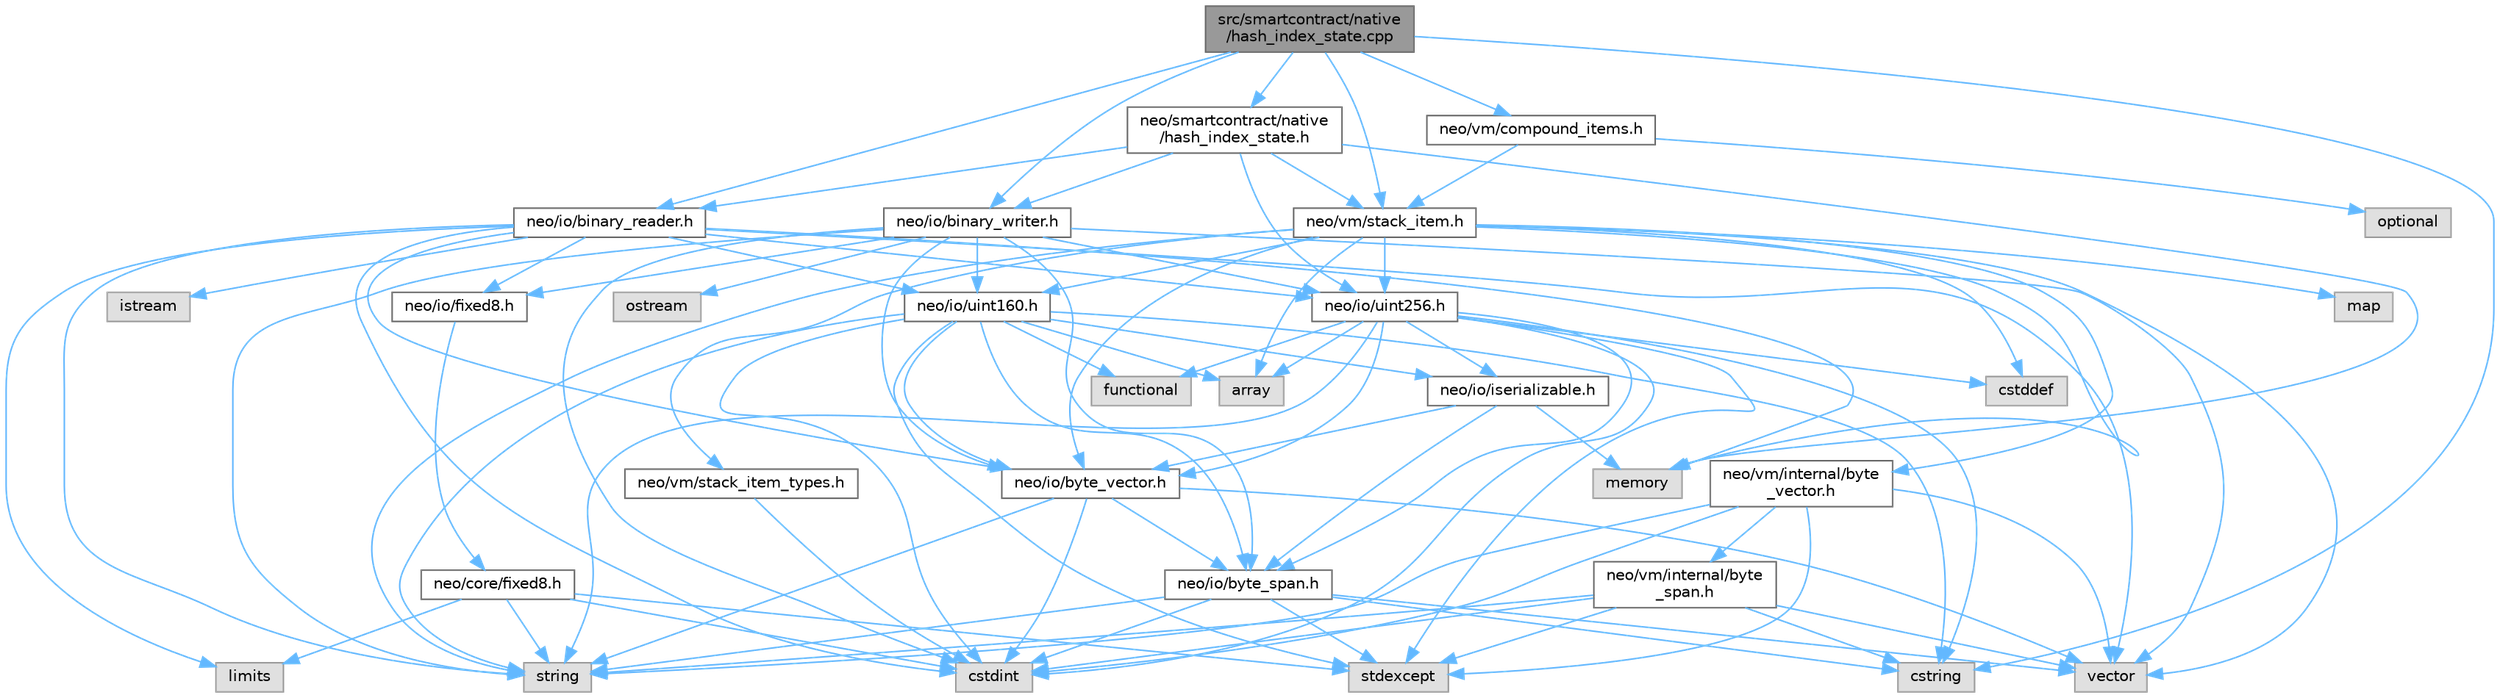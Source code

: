 digraph "src/smartcontract/native/hash_index_state.cpp"
{
 // LATEX_PDF_SIZE
  bgcolor="transparent";
  edge [fontname=Helvetica,fontsize=10,labelfontname=Helvetica,labelfontsize=10];
  node [fontname=Helvetica,fontsize=10,shape=box,height=0.2,width=0.4];
  Node1 [id="Node000001",label="src/smartcontract/native\l/hash_index_state.cpp",height=0.2,width=0.4,color="gray40", fillcolor="grey60", style="filled", fontcolor="black",tooltip=" "];
  Node1 -> Node2 [id="edge91_Node000001_Node000002",color="steelblue1",style="solid",tooltip=" "];
  Node2 [id="Node000002",label="neo/io/binary_reader.h",height=0.2,width=0.4,color="grey40", fillcolor="white", style="filled",URL="$binary__reader_8h.html",tooltip=" "];
  Node2 -> Node3 [id="edge92_Node000002_Node000003",color="steelblue1",style="solid",tooltip=" "];
  Node3 [id="Node000003",label="neo/io/byte_vector.h",height=0.2,width=0.4,color="grey40", fillcolor="white", style="filled",URL="$io_2byte__vector_8h.html",tooltip=" "];
  Node3 -> Node4 [id="edge93_Node000003_Node000004",color="steelblue1",style="solid",tooltip=" "];
  Node4 [id="Node000004",label="neo/io/byte_span.h",height=0.2,width=0.4,color="grey40", fillcolor="white", style="filled",URL="$io_2byte__span_8h.html",tooltip=" "];
  Node4 -> Node5 [id="edge94_Node000004_Node000005",color="steelblue1",style="solid",tooltip=" "];
  Node5 [id="Node000005",label="cstdint",height=0.2,width=0.4,color="grey60", fillcolor="#E0E0E0", style="filled",tooltip=" "];
  Node4 -> Node6 [id="edge95_Node000004_Node000006",color="steelblue1",style="solid",tooltip=" "];
  Node6 [id="Node000006",label="cstring",height=0.2,width=0.4,color="grey60", fillcolor="#E0E0E0", style="filled",tooltip=" "];
  Node4 -> Node7 [id="edge96_Node000004_Node000007",color="steelblue1",style="solid",tooltip=" "];
  Node7 [id="Node000007",label="stdexcept",height=0.2,width=0.4,color="grey60", fillcolor="#E0E0E0", style="filled",tooltip=" "];
  Node4 -> Node8 [id="edge97_Node000004_Node000008",color="steelblue1",style="solid",tooltip=" "];
  Node8 [id="Node000008",label="string",height=0.2,width=0.4,color="grey60", fillcolor="#E0E0E0", style="filled",tooltip=" "];
  Node4 -> Node9 [id="edge98_Node000004_Node000009",color="steelblue1",style="solid",tooltip=" "];
  Node9 [id="Node000009",label="vector",height=0.2,width=0.4,color="grey60", fillcolor="#E0E0E0", style="filled",tooltip=" "];
  Node3 -> Node5 [id="edge99_Node000003_Node000005",color="steelblue1",style="solid",tooltip=" "];
  Node3 -> Node8 [id="edge100_Node000003_Node000008",color="steelblue1",style="solid",tooltip=" "];
  Node3 -> Node9 [id="edge101_Node000003_Node000009",color="steelblue1",style="solid",tooltip=" "];
  Node2 -> Node10 [id="edge102_Node000002_Node000010",color="steelblue1",style="solid",tooltip=" "];
  Node10 [id="Node000010",label="neo/io/fixed8.h",height=0.2,width=0.4,color="grey40", fillcolor="white", style="filled",URL="$io_2fixed8_8h.html",tooltip=" "];
  Node10 -> Node11 [id="edge103_Node000010_Node000011",color="steelblue1",style="solid",tooltip=" "];
  Node11 [id="Node000011",label="neo/core/fixed8.h",height=0.2,width=0.4,color="grey40", fillcolor="white", style="filled",URL="$core_2fixed8_8h.html",tooltip=" "];
  Node11 -> Node5 [id="edge104_Node000011_Node000005",color="steelblue1",style="solid",tooltip=" "];
  Node11 -> Node12 [id="edge105_Node000011_Node000012",color="steelblue1",style="solid",tooltip=" "];
  Node12 [id="Node000012",label="limits",height=0.2,width=0.4,color="grey60", fillcolor="#E0E0E0", style="filled",tooltip=" "];
  Node11 -> Node7 [id="edge106_Node000011_Node000007",color="steelblue1",style="solid",tooltip=" "];
  Node11 -> Node8 [id="edge107_Node000011_Node000008",color="steelblue1",style="solid",tooltip=" "];
  Node2 -> Node13 [id="edge108_Node000002_Node000013",color="steelblue1",style="solid",tooltip=" "];
  Node13 [id="Node000013",label="neo/io/uint160.h",height=0.2,width=0.4,color="grey40", fillcolor="white", style="filled",URL="$uint160_8h.html",tooltip=" "];
  Node13 -> Node4 [id="edge109_Node000013_Node000004",color="steelblue1",style="solid",tooltip=" "];
  Node13 -> Node3 [id="edge110_Node000013_Node000003",color="steelblue1",style="solid",tooltip=" "];
  Node13 -> Node14 [id="edge111_Node000013_Node000014",color="steelblue1",style="solid",tooltip=" "];
  Node14 [id="Node000014",label="neo/io/iserializable.h",height=0.2,width=0.4,color="grey40", fillcolor="white", style="filled",URL="$iserializable_8h.html",tooltip=" "];
  Node14 -> Node4 [id="edge112_Node000014_Node000004",color="steelblue1",style="solid",tooltip=" "];
  Node14 -> Node3 [id="edge113_Node000014_Node000003",color="steelblue1",style="solid",tooltip=" "];
  Node14 -> Node15 [id="edge114_Node000014_Node000015",color="steelblue1",style="solid",tooltip=" "];
  Node15 [id="Node000015",label="memory",height=0.2,width=0.4,color="grey60", fillcolor="#E0E0E0", style="filled",tooltip=" "];
  Node13 -> Node16 [id="edge115_Node000013_Node000016",color="steelblue1",style="solid",tooltip=" "];
  Node16 [id="Node000016",label="array",height=0.2,width=0.4,color="grey60", fillcolor="#E0E0E0", style="filled",tooltip=" "];
  Node13 -> Node5 [id="edge116_Node000013_Node000005",color="steelblue1",style="solid",tooltip=" "];
  Node13 -> Node6 [id="edge117_Node000013_Node000006",color="steelblue1",style="solid",tooltip=" "];
  Node13 -> Node17 [id="edge118_Node000013_Node000017",color="steelblue1",style="solid",tooltip=" "];
  Node17 [id="Node000017",label="functional",height=0.2,width=0.4,color="grey60", fillcolor="#E0E0E0", style="filled",tooltip=" "];
  Node13 -> Node7 [id="edge119_Node000013_Node000007",color="steelblue1",style="solid",tooltip=" "];
  Node13 -> Node8 [id="edge120_Node000013_Node000008",color="steelblue1",style="solid",tooltip=" "];
  Node2 -> Node18 [id="edge121_Node000002_Node000018",color="steelblue1",style="solid",tooltip=" "];
  Node18 [id="Node000018",label="neo/io/uint256.h",height=0.2,width=0.4,color="grey40", fillcolor="white", style="filled",URL="$uint256_8h.html",tooltip=" "];
  Node18 -> Node4 [id="edge122_Node000018_Node000004",color="steelblue1",style="solid",tooltip=" "];
  Node18 -> Node3 [id="edge123_Node000018_Node000003",color="steelblue1",style="solid",tooltip=" "];
  Node18 -> Node14 [id="edge124_Node000018_Node000014",color="steelblue1",style="solid",tooltip=" "];
  Node18 -> Node16 [id="edge125_Node000018_Node000016",color="steelblue1",style="solid",tooltip=" "];
  Node18 -> Node19 [id="edge126_Node000018_Node000019",color="steelblue1",style="solid",tooltip=" "];
  Node19 [id="Node000019",label="cstddef",height=0.2,width=0.4,color="grey60", fillcolor="#E0E0E0", style="filled",tooltip=" "];
  Node18 -> Node5 [id="edge127_Node000018_Node000005",color="steelblue1",style="solid",tooltip=" "];
  Node18 -> Node6 [id="edge128_Node000018_Node000006",color="steelblue1",style="solid",tooltip=" "];
  Node18 -> Node17 [id="edge129_Node000018_Node000017",color="steelblue1",style="solid",tooltip=" "];
  Node18 -> Node7 [id="edge130_Node000018_Node000007",color="steelblue1",style="solid",tooltip=" "];
  Node18 -> Node8 [id="edge131_Node000018_Node000008",color="steelblue1",style="solid",tooltip=" "];
  Node2 -> Node5 [id="edge132_Node000002_Node000005",color="steelblue1",style="solid",tooltip=" "];
  Node2 -> Node20 [id="edge133_Node000002_Node000020",color="steelblue1",style="solid",tooltip=" "];
  Node20 [id="Node000020",label="istream",height=0.2,width=0.4,color="grey60", fillcolor="#E0E0E0", style="filled",tooltip=" "];
  Node2 -> Node12 [id="edge134_Node000002_Node000012",color="steelblue1",style="solid",tooltip=" "];
  Node2 -> Node15 [id="edge135_Node000002_Node000015",color="steelblue1",style="solid",tooltip=" "];
  Node2 -> Node8 [id="edge136_Node000002_Node000008",color="steelblue1",style="solid",tooltip=" "];
  Node2 -> Node9 [id="edge137_Node000002_Node000009",color="steelblue1",style="solid",tooltip=" "];
  Node1 -> Node21 [id="edge138_Node000001_Node000021",color="steelblue1",style="solid",tooltip=" "];
  Node21 [id="Node000021",label="neo/io/binary_writer.h",height=0.2,width=0.4,color="grey40", fillcolor="white", style="filled",URL="$binary__writer_8h.html",tooltip=" "];
  Node21 -> Node4 [id="edge139_Node000021_Node000004",color="steelblue1",style="solid",tooltip=" "];
  Node21 -> Node3 [id="edge140_Node000021_Node000003",color="steelblue1",style="solid",tooltip=" "];
  Node21 -> Node10 [id="edge141_Node000021_Node000010",color="steelblue1",style="solid",tooltip=" "];
  Node21 -> Node13 [id="edge142_Node000021_Node000013",color="steelblue1",style="solid",tooltip=" "];
  Node21 -> Node18 [id="edge143_Node000021_Node000018",color="steelblue1",style="solid",tooltip=" "];
  Node21 -> Node5 [id="edge144_Node000021_Node000005",color="steelblue1",style="solid",tooltip=" "];
  Node21 -> Node22 [id="edge145_Node000021_Node000022",color="steelblue1",style="solid",tooltip=" "];
  Node22 [id="Node000022",label="ostream",height=0.2,width=0.4,color="grey60", fillcolor="#E0E0E0", style="filled",tooltip=" "];
  Node21 -> Node8 [id="edge146_Node000021_Node000008",color="steelblue1",style="solid",tooltip=" "];
  Node21 -> Node9 [id="edge147_Node000021_Node000009",color="steelblue1",style="solid",tooltip=" "];
  Node1 -> Node23 [id="edge148_Node000001_Node000023",color="steelblue1",style="solid",tooltip=" "];
  Node23 [id="Node000023",label="neo/smartcontract/native\l/hash_index_state.h",height=0.2,width=0.4,color="grey40", fillcolor="white", style="filled",URL="$hash__index__state_8h.html",tooltip=" "];
  Node23 -> Node2 [id="edge149_Node000023_Node000002",color="steelblue1",style="solid",tooltip=" "];
  Node23 -> Node21 [id="edge150_Node000023_Node000021",color="steelblue1",style="solid",tooltip=" "];
  Node23 -> Node18 [id="edge151_Node000023_Node000018",color="steelblue1",style="solid",tooltip=" "];
  Node23 -> Node24 [id="edge152_Node000023_Node000024",color="steelblue1",style="solid",tooltip=" "];
  Node24 [id="Node000024",label="neo/vm/stack_item.h",height=0.2,width=0.4,color="grey40", fillcolor="white", style="filled",URL="$stack__item_8h.html",tooltip=" "];
  Node24 -> Node3 [id="edge153_Node000024_Node000003",color="steelblue1",style="solid",tooltip=" "];
  Node24 -> Node13 [id="edge154_Node000024_Node000013",color="steelblue1",style="solid",tooltip=" "];
  Node24 -> Node18 [id="edge155_Node000024_Node000018",color="steelblue1",style="solid",tooltip=" "];
  Node24 -> Node25 [id="edge156_Node000024_Node000025",color="steelblue1",style="solid",tooltip=" "];
  Node25 [id="Node000025",label="neo/vm/internal/byte\l_vector.h",height=0.2,width=0.4,color="grey40", fillcolor="white", style="filled",URL="$vm_2internal_2byte__vector_8h.html",tooltip=" "];
  Node25 -> Node26 [id="edge157_Node000025_Node000026",color="steelblue1",style="solid",tooltip=" "];
  Node26 [id="Node000026",label="neo/vm/internal/byte\l_span.h",height=0.2,width=0.4,color="grey40", fillcolor="white", style="filled",URL="$vm_2internal_2byte__span_8h.html",tooltip=" "];
  Node26 -> Node5 [id="edge158_Node000026_Node000005",color="steelblue1",style="solid",tooltip=" "];
  Node26 -> Node6 [id="edge159_Node000026_Node000006",color="steelblue1",style="solid",tooltip=" "];
  Node26 -> Node7 [id="edge160_Node000026_Node000007",color="steelblue1",style="solid",tooltip=" "];
  Node26 -> Node8 [id="edge161_Node000026_Node000008",color="steelblue1",style="solid",tooltip=" "];
  Node26 -> Node9 [id="edge162_Node000026_Node000009",color="steelblue1",style="solid",tooltip=" "];
  Node25 -> Node5 [id="edge163_Node000025_Node000005",color="steelblue1",style="solid",tooltip=" "];
  Node25 -> Node7 [id="edge164_Node000025_Node000007",color="steelblue1",style="solid",tooltip=" "];
  Node25 -> Node8 [id="edge165_Node000025_Node000008",color="steelblue1",style="solid",tooltip=" "];
  Node25 -> Node9 [id="edge166_Node000025_Node000009",color="steelblue1",style="solid",tooltip=" "];
  Node24 -> Node27 [id="edge167_Node000024_Node000027",color="steelblue1",style="solid",tooltip=" "];
  Node27 [id="Node000027",label="neo/vm/stack_item_types.h",height=0.2,width=0.4,color="grey40", fillcolor="white", style="filled",URL="$stack__item__types_8h.html",tooltip=" "];
  Node27 -> Node5 [id="edge168_Node000027_Node000005",color="steelblue1",style="solid",tooltip=" "];
  Node24 -> Node16 [id="edge169_Node000024_Node000016",color="steelblue1",style="solid",tooltip=" "];
  Node24 -> Node19 [id="edge170_Node000024_Node000019",color="steelblue1",style="solid",tooltip=" "];
  Node24 -> Node28 [id="edge171_Node000024_Node000028",color="steelblue1",style="solid",tooltip=" "];
  Node28 [id="Node000028",label="map",height=0.2,width=0.4,color="grey60", fillcolor="#E0E0E0", style="filled",tooltip=" "];
  Node24 -> Node15 [id="edge172_Node000024_Node000015",color="steelblue1",style="solid",tooltip=" "];
  Node24 -> Node8 [id="edge173_Node000024_Node000008",color="steelblue1",style="solid",tooltip=" "];
  Node24 -> Node9 [id="edge174_Node000024_Node000009",color="steelblue1",style="solid",tooltip=" "];
  Node23 -> Node15 [id="edge175_Node000023_Node000015",color="steelblue1",style="solid",tooltip=" "];
  Node1 -> Node29 [id="edge176_Node000001_Node000029",color="steelblue1",style="solid",tooltip=" "];
  Node29 [id="Node000029",label="neo/vm/compound_items.h",height=0.2,width=0.4,color="grey40", fillcolor="white", style="filled",URL="$compound__items_8h.html",tooltip=" "];
  Node29 -> Node24 [id="edge177_Node000029_Node000024",color="steelblue1",style="solid",tooltip=" "];
  Node29 -> Node30 [id="edge178_Node000029_Node000030",color="steelblue1",style="solid",tooltip=" "];
  Node30 [id="Node000030",label="optional",height=0.2,width=0.4,color="grey60", fillcolor="#E0E0E0", style="filled",tooltip=" "];
  Node1 -> Node24 [id="edge179_Node000001_Node000024",color="steelblue1",style="solid",tooltip=" "];
  Node1 -> Node6 [id="edge180_Node000001_Node000006",color="steelblue1",style="solid",tooltip=" "];
}
